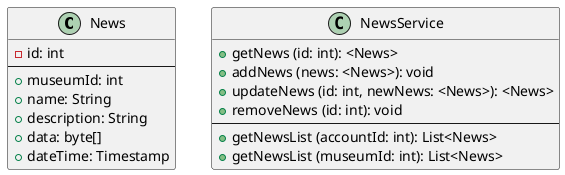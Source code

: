 
@startuml
class News {
  - id: int
  --
  + museumId: int
  + name: String
  + description: String
  + data: byte[]
  + dateTime: Timestamp
}

class NewsService {
  + getNews (id: int): <News>
  + addNews (news: <News>): void
  + updateNews (id: int, newNews: <News>): <News>
  + removeNews (id: int): void
  --
  + getNewsList (accountId: int): List<News>
  + getNewsList (museumId: int): List<News>
}
@enduml